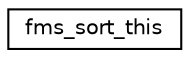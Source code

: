 digraph "Graphical Class Hierarchy"
{
 // INTERACTIVE_SVG=YES
 // LATEX_PDF_SIZE
  edge [fontname="Helvetica",fontsize="10",labelfontname="Helvetica",labelfontsize="10"];
  node [fontname="Helvetica",fontsize="10",shape=record];
  rankdir="LR";
  Node0 [label="fms_sort_this",height=0.2,width=0.4,color="black", fillcolor="white", style="filled",URL="$interfacefms__string__utils__mod_1_1fms__sort__this.html",tooltip="Sorts an array of pointers (my pointer) of size (p_size) in alphabetical order."];
}
